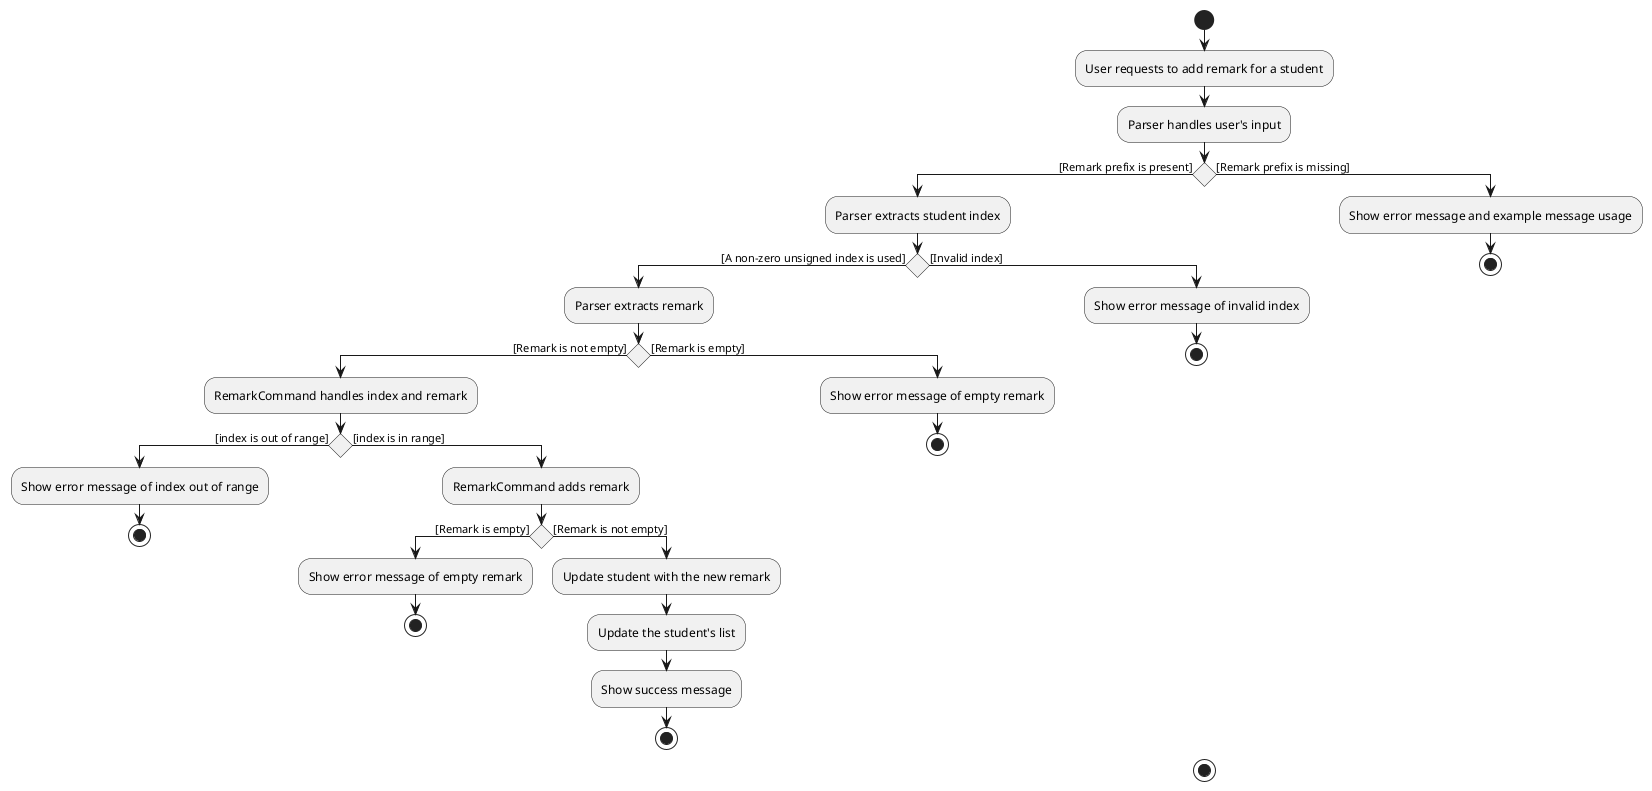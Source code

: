 @startuml
'https://plantuml.com/activity-diagram-beta

start
:User requests to add remark for a student;
:Parser handles user's input;
if () then ([Remark prefix is present])
  :Parser extracts student index;
  if () then ([A non-zero unsigned index is used])
    :Parser extracts remark;
    if () then ([Remark is not empty])
      :RemarkCommand handles index and remark;
      if () then ([index is out of range])
        :Show error message of index out of range;
        stop
      else ([index is in range])
        :RemarkCommand adds remark;
        if () then ([Remark is empty])
            :Show error message of empty remark;
            stop
        else ([Remark is not empty])
            :Update student with the new remark;
            :Update the student's list;
            :Show success message;
            stop
        endif
      endif
    else ([Remark is empty])
      :Show error message of empty remark;
      stop
    endif
  else ([Invalid index])
    :Show error message of invalid index;
    stop
  endif
else ([Remark prefix is missing])
    :Show error message and example message usage;
    stop
endif

stop

@enduml
